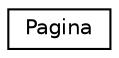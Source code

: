 digraph "Representación gráfica de la clase"
{
  edge [fontname="Helvetica",fontsize="10",labelfontname="Helvetica",labelfontsize="10"];
  node [fontname="Helvetica",fontsize="10",shape=record];
  rankdir="LR";
  Node0 [label="Pagina",height=0.2,width=0.4,color="black", fillcolor="white", style="filled",URL="$classPagina.html",tooltip="Encargada de dividir la lista de Peliculas en paginas de tamaño fijo. "];
}
